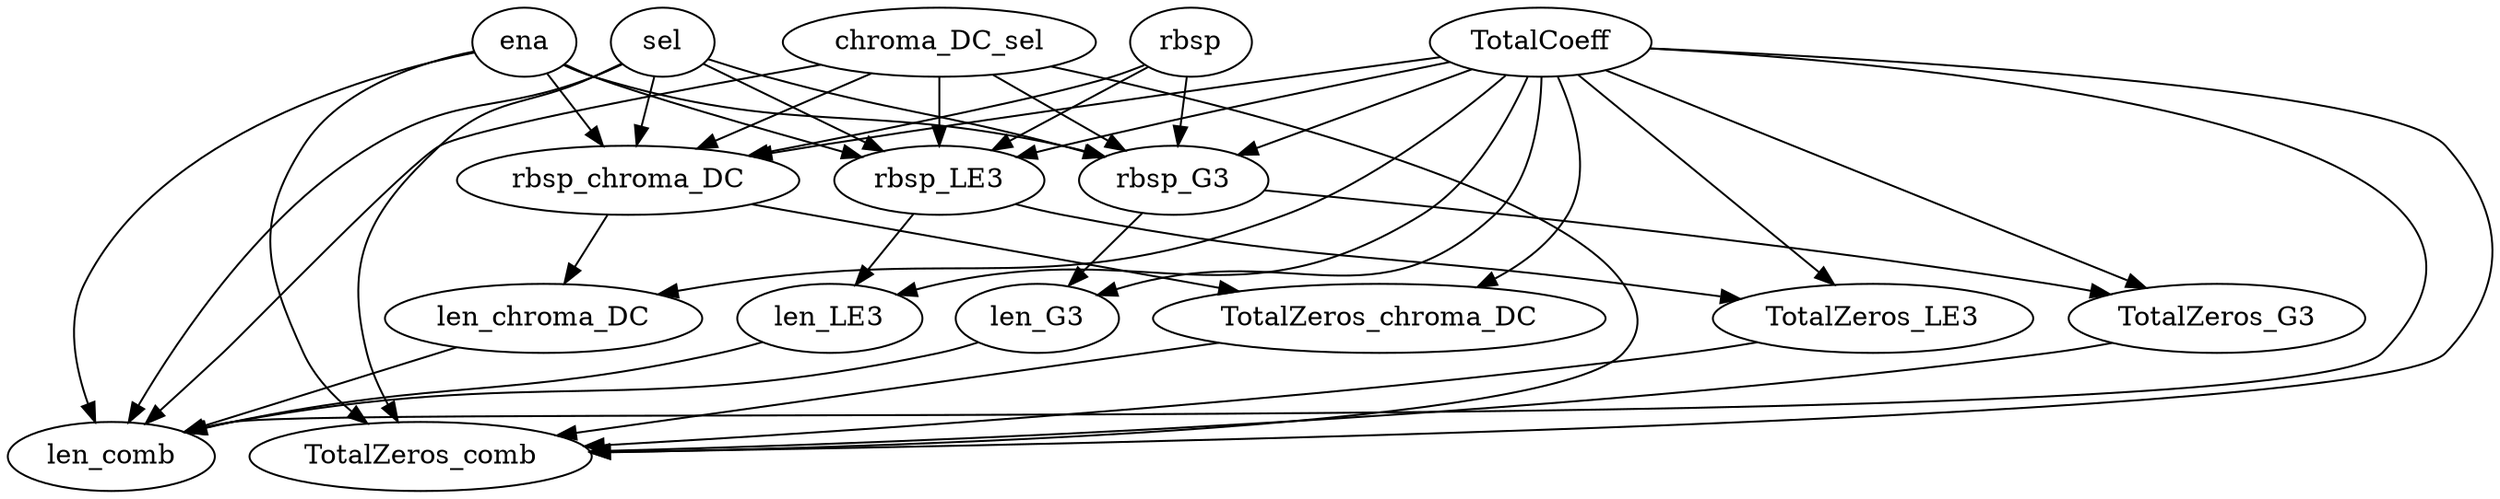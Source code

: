 strict digraph "" {
	rbsp_chroma_DC -> TotalZeros_chroma_DC	 [weight=35.0];
	rbsp_chroma_DC -> len_chroma_DC	 [weight=35.0];
	ena -> rbsp_chroma_DC	 [weight=9.0];
	ena -> rbsp_LE3	 [weight=9.0];
	ena -> rbsp_G3	 [weight=9.0];
	ena -> TotalZeros_comb	 [weight=9.0];
	ena -> len_comb	 [weight=9.0];
	TotalCoeff -> rbsp_chroma_DC	 [weight=3.0];
	TotalCoeff -> rbsp_LE3	 [weight=3.0];
	TotalCoeff -> rbsp_G3	 [weight=3.0];
	TotalCoeff -> len_LE3	 [weight=46.0];
	TotalCoeff -> TotalZeros_chroma_DC	 [weight=42.0];
	TotalCoeff -> TotalZeros_LE3	 [weight=46.0];
	TotalCoeff -> len_chroma_DC	 [weight=42.0];
	TotalCoeff -> len_G3	 [weight=91.0];
	TotalCoeff -> TotalZeros_G3	 [weight=91.0];
	TotalCoeff -> TotalZeros_comb	 [weight=3.0];
	TotalCoeff -> len_comb	 [weight=3.0];
	rbsp_LE3 -> len_LE3	 [weight=6.0];
	rbsp_LE3 -> TotalZeros_LE3	 [weight=46.0];
	rbsp_G3 -> len_G3	 [weight=23.0];
	rbsp_G3 -> TotalZeros_G3	 [weight=81.0];
	len_LE3 -> len_comb	 [weight=1.0];
	TotalZeros_chroma_DC -> TotalZeros_comb	 [weight=1.0];
	TotalZeros_LE3 -> TotalZeros_comb	 [weight=1.0];
	len_chroma_DC -> len_comb	 [weight=1.0];
	rbsp -> rbsp_chroma_DC	 [weight=1.0];
	rbsp -> rbsp_LE3	 [weight=1.0];
	rbsp -> rbsp_G3	 [weight=1.0];
	len_G3 -> len_comb	 [weight=1.0];
	TotalZeros_G3 -> TotalZeros_comb	 [weight=1.0];
	chroma_DC_sel -> rbsp_chroma_DC	 [weight=4.0];
	chroma_DC_sel -> rbsp_LE3	 [weight=4.0];
	chroma_DC_sel -> rbsp_G3	 [weight=4.0];
	chroma_DC_sel -> TotalZeros_comb	 [weight=4.0];
	chroma_DC_sel -> len_comb	 [weight=4.0];
	sel -> rbsp_chroma_DC	 [weight=9.0];
	sel -> rbsp_LE3	 [weight=9.0];
	sel -> rbsp_G3	 [weight=9.0];
	sel -> TotalZeros_comb	 [weight=9.0];
	sel -> len_comb	 [weight=9.0];
}
